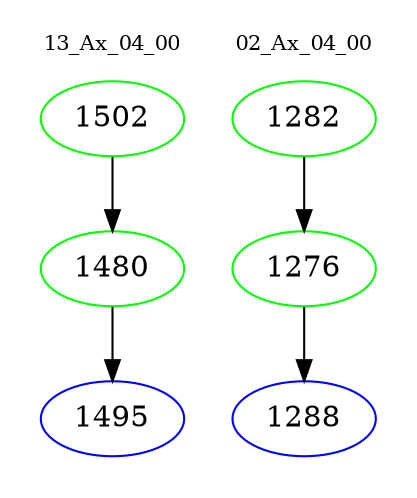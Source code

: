 digraph{
subgraph cluster_0 {
color = white
label = "13_Ax_04_00";
fontsize=10;
T0_1502 [label="1502", color="green"]
T0_1502 -> T0_1480 [color="black"]
T0_1480 [label="1480", color="green"]
T0_1480 -> T0_1495 [color="black"]
T0_1495 [label="1495", color="blue"]
}
subgraph cluster_1 {
color = white
label = "02_Ax_04_00";
fontsize=10;
T1_1282 [label="1282", color="green"]
T1_1282 -> T1_1276 [color="black"]
T1_1276 [label="1276", color="green"]
T1_1276 -> T1_1288 [color="black"]
T1_1288 [label="1288", color="blue"]
}
}
